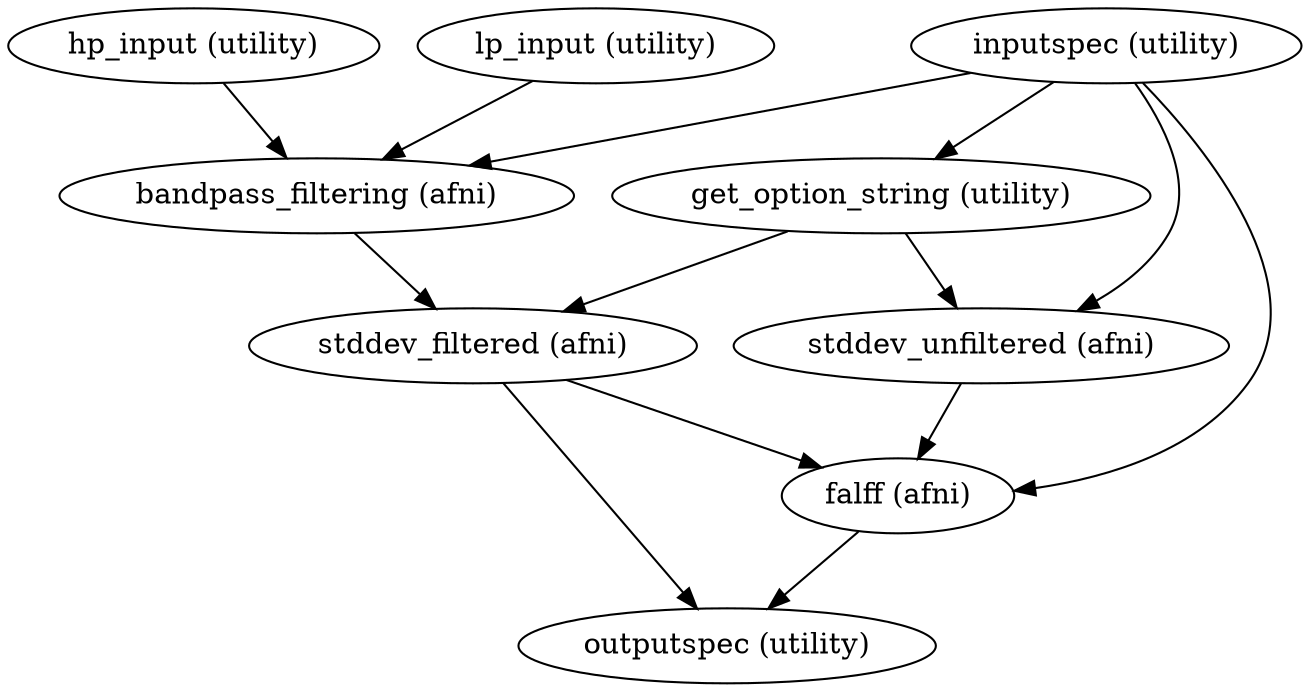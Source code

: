 strict digraph  {
"hp_input (utility)";
"bandpass_filtering (afni)";
"stddev_filtered (afni)";
"lp_input (utility)";
"inputspec (utility)";
"get_option_string (utility)";
"stddev_unfiltered (afni)";
"falff (afni)";
"outputspec (utility)";
"hp_input (utility)" -> "bandpass_filtering (afni)";
"bandpass_filtering (afni)" -> "stddev_filtered (afni)";
"stddev_filtered (afni)" -> "outputspec (utility)";
"stddev_filtered (afni)" -> "falff (afni)";
"lp_input (utility)" -> "bandpass_filtering (afni)";
"inputspec (utility)" -> "bandpass_filtering (afni)";
"inputspec (utility)" -> "get_option_string (utility)";
"inputspec (utility)" -> "stddev_unfiltered (afni)";
"inputspec (utility)" -> "falff (afni)";
"get_option_string (utility)" -> "stddev_filtered (afni)";
"get_option_string (utility)" -> "stddev_unfiltered (afni)";
"stddev_unfiltered (afni)" -> "falff (afni)";
"falff (afni)" -> "outputspec (utility)";
}
